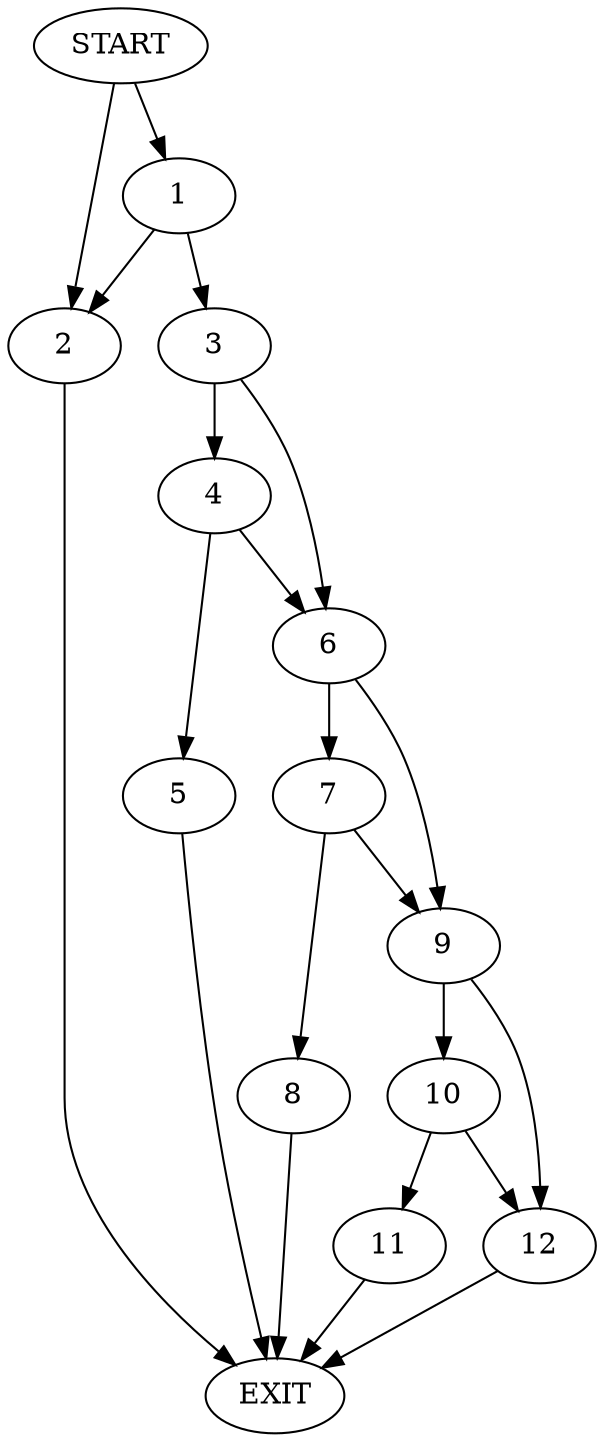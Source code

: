 digraph { 
0 [label="START"];
1;
2;
3;
4;
5;
6;
7;
8;
9;
10;
11;
12;
13[label="EXIT"];
0 -> 2;
0 -> 1;
1 -> 2;
1 -> 3;
2 -> 13;
3 -> 4;
3 -> 6;
4 -> 6;
4 -> 5;
5 -> 13;
6 -> 7;
6 -> 9;
7 -> 9;
7 -> 8;
8 -> 13;
9 -> 10;
9 -> 12;
10 -> 12;
10 -> 11;
11 -> 13;
12 -> 13;
}
